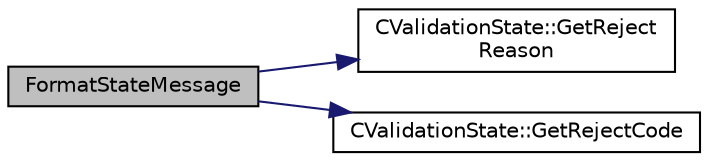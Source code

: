 digraph "FormatStateMessage"
{
  edge [fontname="Helvetica",fontsize="10",labelfontname="Helvetica",labelfontsize="10"];
  node [fontname="Helvetica",fontsize="10",shape=record];
  rankdir="LR";
  Node3170 [label="FormatStateMessage",height=0.2,width=0.4,color="black", fillcolor="grey75", style="filled", fontcolor="black"];
  Node3170 -> Node3171 [color="midnightblue",fontsize="10",style="solid",fontname="Helvetica"];
  Node3171 [label="CValidationState::GetReject\lReason",height=0.2,width=0.4,color="black", fillcolor="white", style="filled",URL="$d5/df6/class_c_validation_state.html#a8fa9612cb40c3c8592f7cd29b5931ccd"];
  Node3170 -> Node3172 [color="midnightblue",fontsize="10",style="solid",fontname="Helvetica"];
  Node3172 [label="CValidationState::GetRejectCode",height=0.2,width=0.4,color="black", fillcolor="white", style="filled",URL="$d5/df6/class_c_validation_state.html#ad90959549444c9795484785d8af97850"];
}

